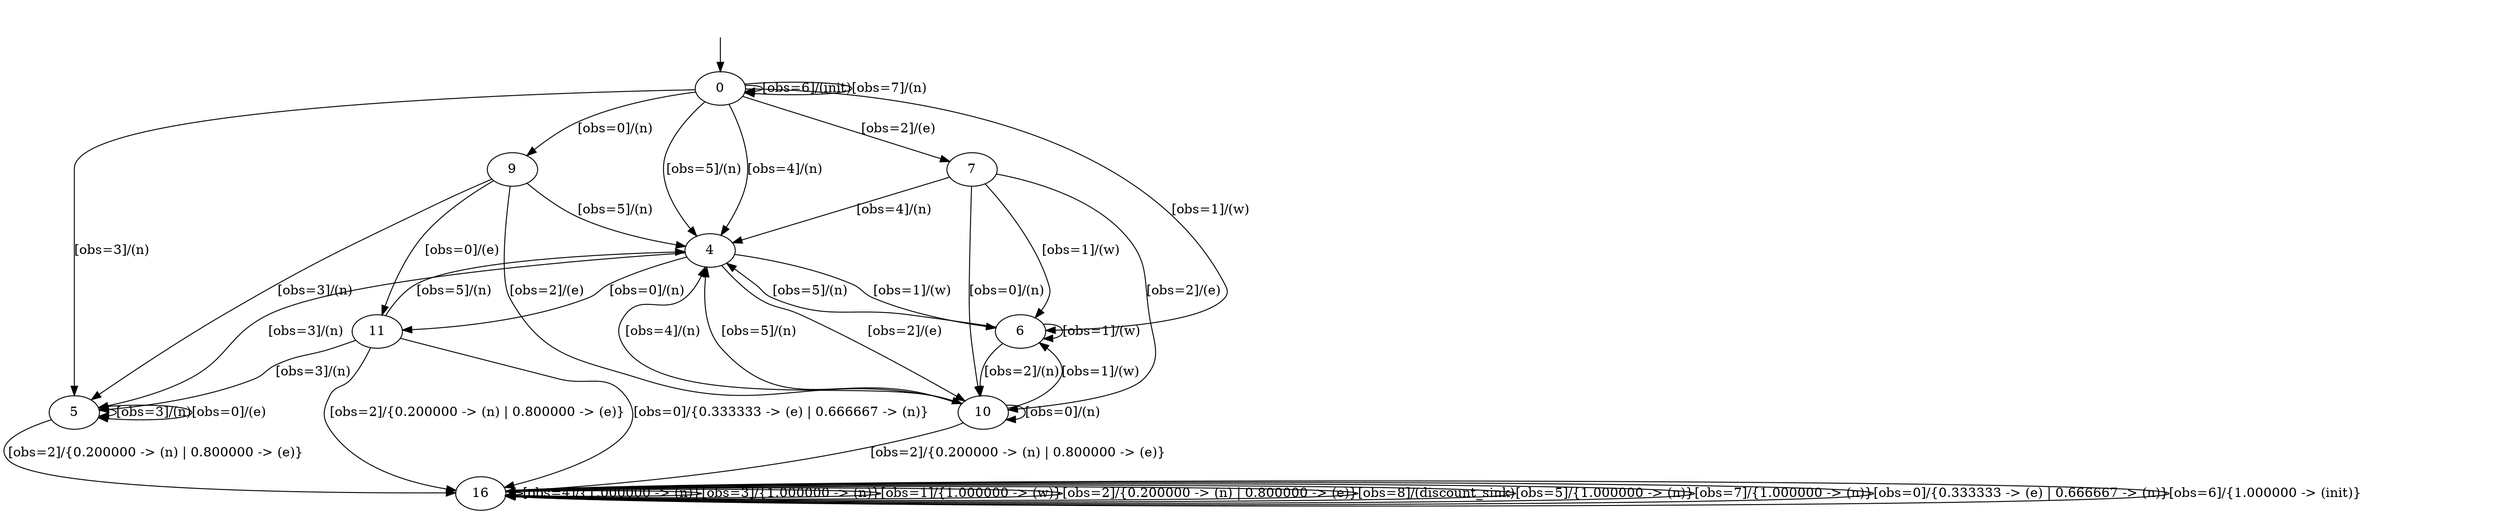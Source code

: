digraph {
16;
0;
4;
5;
6;
7;
9;
10;
11;
__init [label="", style=invis, width=0];
__init -> 0;
16 -> 16 [label="[obs=4]/{1.000000 -> (n)}"];
16 -> 16 [label="[obs=3]/{1.000000 -> (n)}"];
16 -> 16 [label="[obs=1]/{1.000000 -> (w)}"];
16 -> 16 [label="[obs=2]/{0.200000 -> (n) | 0.800000 -> (e)}"];
16 -> 16 [label="[obs=8]/(discount_sink)"];
16 -> 16 [label="[obs=5]/{1.000000 -> (n)}"];
16 -> 16 [label="[obs=7]/{1.000000 -> (n)}"];
16 -> 16 [label="[obs=0]/{0.333333 -> (e) | 0.666667 -> (n)}"];
16 -> 16 [label="[obs=6]/{1.000000 -> (init)}"];
0 -> 0 [label="[obs=6]/(init)"];
0 -> 4 [label="[obs=4]/(n)"];
0 -> 5 [label="[obs=3]/(n)"];
0 -> 6 [label="[obs=1]/(w)"];
0 -> 7 [label="[obs=2]/(e)"];
0 -> 4 [label="[obs=5]/(n)"];
0 -> 9 [label="[obs=0]/(n)"];
0 -> 0 [label="[obs=7]/(n)"];
4 -> 5 [label="[obs=3]/(n)"];
4 -> 6 [label="[obs=1]/(w)"];
4 -> 10 [label="[obs=2]/(e)"];
4 -> 11 [label="[obs=0]/(n)"];
5 -> 5 [label="[obs=3]/(n)"];
5 -> 5 [label="[obs=0]/(e)"];
5 -> 16 [label="[obs=2]/{0.200000 -> (n) | 0.800000 -> (e)}"];
6 -> 6 [label="[obs=1]/(w)"];
6 -> 4 [label="[obs=5]/(n)"];
6 -> 10 [label="[obs=2]/(n)"];
7 -> 4 [label="[obs=4]/(n)"];
7 -> 6 [label="[obs=1]/(w)"];
7 -> 10 [label="[obs=2]/(e)"];
7 -> 10 [label="[obs=0]/(n)"];
9 -> 5 [label="[obs=3]/(n)"];
9 -> 4 [label="[obs=5]/(n)"];
9 -> 11 [label="[obs=0]/(e)"];
9 -> 10 [label="[obs=2]/(e)"];
10 -> 4 [label="[obs=4]/(n)"];
10 -> 6 [label="[obs=1]/(w)"];
10 -> 4 [label="[obs=5]/(n)"];
10 -> 10 [label="[obs=0]/(n)"];
10 -> 16 [label="[obs=2]/{0.200000 -> (n) | 0.800000 -> (e)}"];
11 -> 5 [label="[obs=3]/(n)"];
11 -> 4 [label="[obs=5]/(n)"];
11 -> 16 [label="[obs=2]/{0.200000 -> (n) | 0.800000 -> (e)}"];
11 -> 16 [label="[obs=0]/{0.333333 -> (e) | 0.666667 -> (n)}"];
}